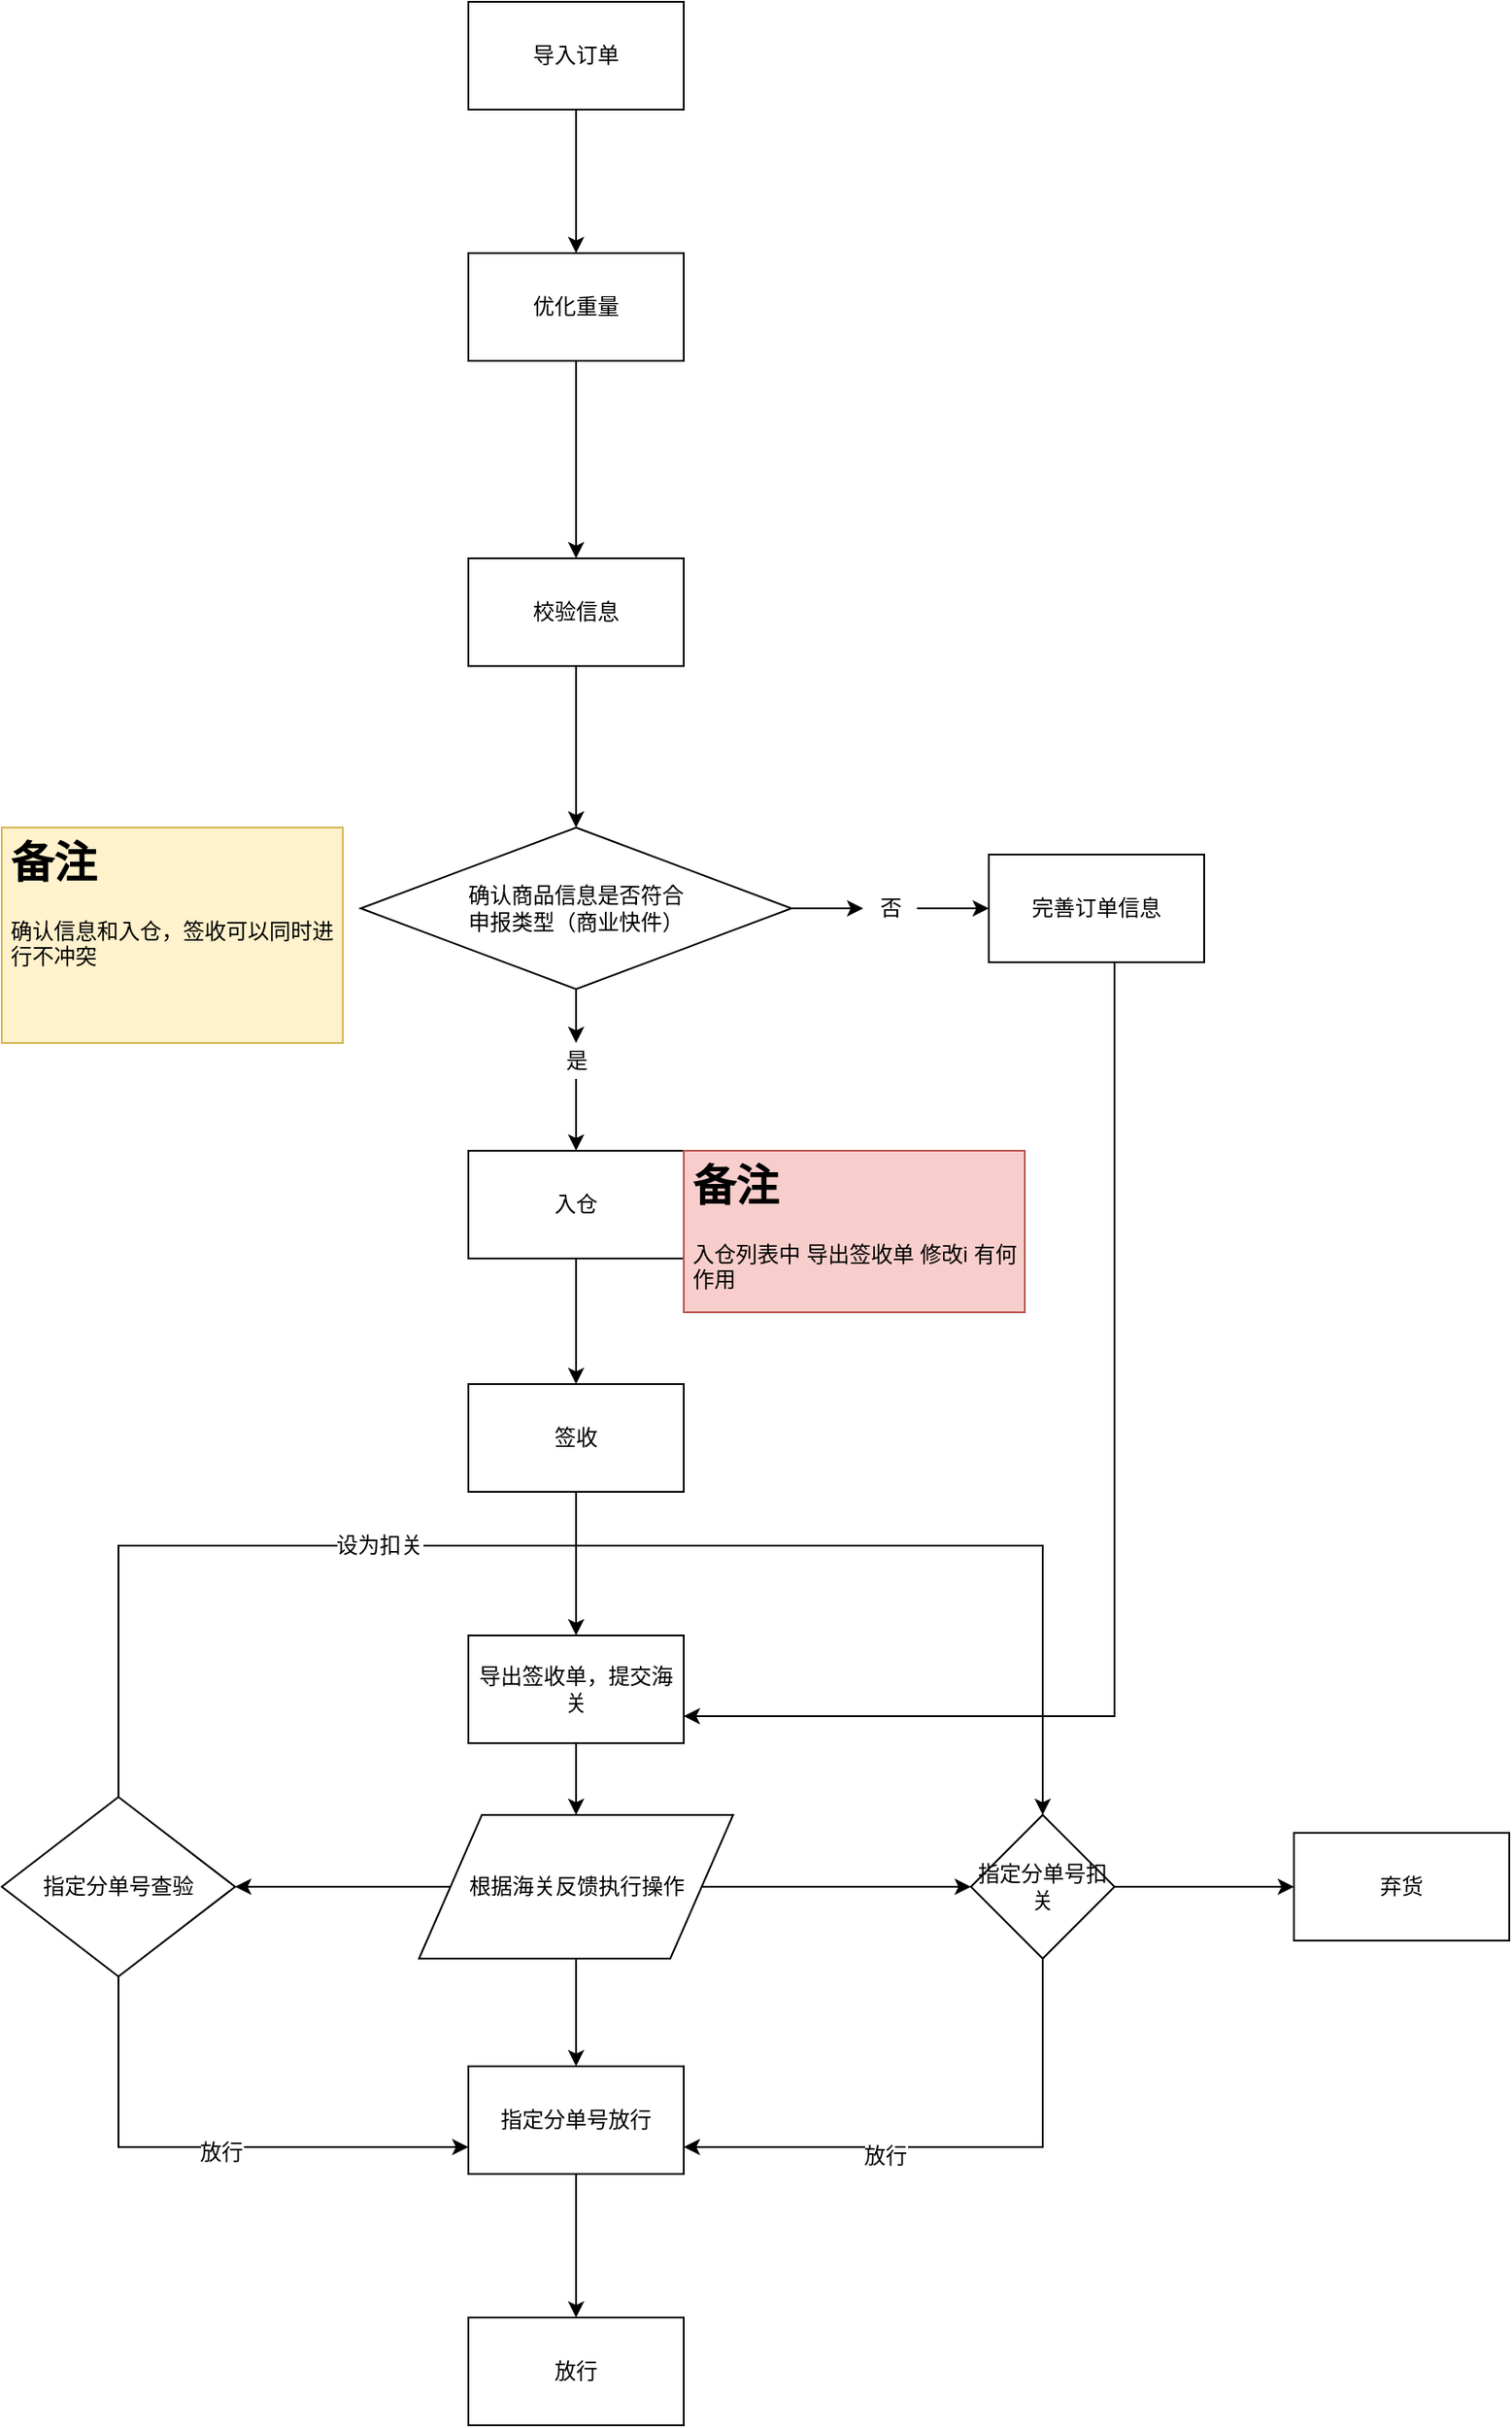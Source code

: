 <mxfile version="12.4.3" type="github" pages="1">
  <diagram id="EVOOky_ZT5IfMZzN4svs" name="Page-1">
    <mxGraphModel dx="1360" dy="802" grid="1" gridSize="10" guides="1" tooltips="1" connect="1" arrows="1" fold="1" page="1" pageScale="1" pageWidth="827" pageHeight="1169" math="0" shadow="0">
      <root>
        <mxCell id="0"/>
        <mxCell id="1" parent="0"/>
        <mxCell id="E2bD5ywFKokk-ImHggS_-3" value="" style="edgeStyle=orthogonalEdgeStyle;rounded=0;orthogonalLoop=1;jettySize=auto;html=1;" edge="1" parent="1" source="E2bD5ywFKokk-ImHggS_-1" target="E2bD5ywFKokk-ImHggS_-2">
          <mxGeometry relative="1" as="geometry"/>
        </mxCell>
        <mxCell id="E2bD5ywFKokk-ImHggS_-1" value="导入订单" style="rounded=0;whiteSpace=wrap;html=1;" vertex="1" parent="1">
          <mxGeometry x="330" y="40" width="120" height="60" as="geometry"/>
        </mxCell>
        <mxCell id="E2bD5ywFKokk-ImHggS_-5" value="" style="edgeStyle=orthogonalEdgeStyle;rounded=0;orthogonalLoop=1;jettySize=auto;html=1;" edge="1" parent="1" source="E2bD5ywFKokk-ImHggS_-2" target="E2bD5ywFKokk-ImHggS_-6">
          <mxGeometry relative="1" as="geometry">
            <mxPoint x="390" y="320" as="targetPoint"/>
          </mxGeometry>
        </mxCell>
        <mxCell id="E2bD5ywFKokk-ImHggS_-2" value="优化重量" style="rounded=0;whiteSpace=wrap;html=1;" vertex="1" parent="1">
          <mxGeometry x="330" y="180" width="120" height="60" as="geometry"/>
        </mxCell>
        <mxCell id="E2bD5ywFKokk-ImHggS_-9" value="" style="edgeStyle=orthogonalEdgeStyle;rounded=0;orthogonalLoop=1;jettySize=auto;html=1;entryX=0.5;entryY=0;entryDx=0;entryDy=0;" edge="1" parent="1" source="E2bD5ywFKokk-ImHggS_-6" target="E2bD5ywFKokk-ImHggS_-14">
          <mxGeometry relative="1" as="geometry">
            <mxPoint x="390" y="490" as="targetPoint"/>
          </mxGeometry>
        </mxCell>
        <mxCell id="E2bD5ywFKokk-ImHggS_-6" value="校验信息" style="rounded=0;whiteSpace=wrap;html=1;" vertex="1" parent="1">
          <mxGeometry x="330" y="350" width="120" height="60" as="geometry"/>
        </mxCell>
        <mxCell id="E2bD5ywFKokk-ImHggS_-27" style="edgeStyle=orthogonalEdgeStyle;rounded=0;orthogonalLoop=1;jettySize=auto;html=1;entryX=0.5;entryY=0;entryDx=0;entryDy=0;" edge="1" parent="1" source="E2bD5ywFKokk-ImHggS_-26" target="E2bD5ywFKokk-ImHggS_-29">
          <mxGeometry relative="1" as="geometry">
            <mxPoint x="390" y="670" as="targetPoint"/>
          </mxGeometry>
        </mxCell>
        <mxCell id="E2bD5ywFKokk-ImHggS_-28" style="edgeStyle=orthogonalEdgeStyle;rounded=0;orthogonalLoop=1;jettySize=auto;html=1;entryX=0;entryY=0.5;entryDx=0;entryDy=0;" edge="1" parent="1" source="E2bD5ywFKokk-ImHggS_-20" target="E2bD5ywFKokk-ImHggS_-19">
          <mxGeometry relative="1" as="geometry"/>
        </mxCell>
        <mxCell id="E2bD5ywFKokk-ImHggS_-14" value="确认商品信息是否符合&lt;br&gt;申报类型（商业快件）" style="rhombus;whiteSpace=wrap;html=1;" vertex="1" parent="1">
          <mxGeometry x="270" y="500" width="240" height="90" as="geometry"/>
        </mxCell>
        <mxCell id="E2bD5ywFKokk-ImHggS_-65" style="edgeStyle=orthogonalEdgeStyle;rounded=0;orthogonalLoop=1;jettySize=auto;html=1;entryX=1;entryY=0.75;entryDx=0;entryDy=0;" edge="1" parent="1" source="E2bD5ywFKokk-ImHggS_-19" target="E2bD5ywFKokk-ImHggS_-36">
          <mxGeometry relative="1" as="geometry">
            <Array as="points">
              <mxPoint x="690" y="995"/>
            </Array>
          </mxGeometry>
        </mxCell>
        <mxCell id="E2bD5ywFKokk-ImHggS_-19" value="完善订单信息" style="rounded=0;whiteSpace=wrap;html=1;" vertex="1" parent="1">
          <mxGeometry x="620" y="515" width="120" height="60" as="geometry"/>
        </mxCell>
        <mxCell id="E2bD5ywFKokk-ImHggS_-33" style="edgeStyle=orthogonalEdgeStyle;rounded=0;orthogonalLoop=1;jettySize=auto;html=1;" edge="1" parent="1" source="E2bD5ywFKokk-ImHggS_-29" target="E2bD5ywFKokk-ImHggS_-30">
          <mxGeometry relative="1" as="geometry"/>
        </mxCell>
        <mxCell id="E2bD5ywFKokk-ImHggS_-29" value="入仓" style="rounded=0;whiteSpace=wrap;html=1;" vertex="1" parent="1">
          <mxGeometry x="330" y="680" width="120" height="60" as="geometry"/>
        </mxCell>
        <mxCell id="E2bD5ywFKokk-ImHggS_-37" value="" style="edgeStyle=orthogonalEdgeStyle;rounded=0;orthogonalLoop=1;jettySize=auto;html=1;" edge="1" parent="1" source="E2bD5ywFKokk-ImHggS_-30" target="E2bD5ywFKokk-ImHggS_-36">
          <mxGeometry relative="1" as="geometry"/>
        </mxCell>
        <mxCell id="E2bD5ywFKokk-ImHggS_-30" value="签收" style="rounded=0;whiteSpace=wrap;html=1;" vertex="1" parent="1">
          <mxGeometry x="330" y="810" width="120" height="60" as="geometry"/>
        </mxCell>
        <mxCell id="E2bD5ywFKokk-ImHggS_-39" value="" style="edgeStyle=orthogonalEdgeStyle;rounded=0;orthogonalLoop=1;jettySize=auto;html=1;" edge="1" parent="1" source="E2bD5ywFKokk-ImHggS_-36" target="E2bD5ywFKokk-ImHggS_-41">
          <mxGeometry relative="1" as="geometry">
            <mxPoint x="390" y="1090" as="targetPoint"/>
          </mxGeometry>
        </mxCell>
        <mxCell id="E2bD5ywFKokk-ImHggS_-36" value="导出签收单，提交海关" style="rounded=0;whiteSpace=wrap;html=1;" vertex="1" parent="1">
          <mxGeometry x="330" y="950" width="120" height="60" as="geometry"/>
        </mxCell>
        <mxCell id="E2bD5ywFKokk-ImHggS_-20" value="否" style="text;html=1;align=center;verticalAlign=middle;resizable=0;points=[];;autosize=1;" vertex="1" parent="1">
          <mxGeometry x="550" y="535" width="30" height="20" as="geometry"/>
        </mxCell>
        <mxCell id="E2bD5ywFKokk-ImHggS_-31" style="edgeStyle=orthogonalEdgeStyle;rounded=0;orthogonalLoop=1;jettySize=auto;html=1;entryX=0;entryY=0.5;entryDx=0;entryDy=0;" edge="1" parent="1" source="E2bD5ywFKokk-ImHggS_-14" target="E2bD5ywFKokk-ImHggS_-20">
          <mxGeometry relative="1" as="geometry">
            <mxPoint x="510" y="545" as="sourcePoint"/>
            <mxPoint x="620" y="545" as="targetPoint"/>
          </mxGeometry>
        </mxCell>
        <mxCell id="E2bD5ywFKokk-ImHggS_-26" value="是" style="text;html=1;align=center;verticalAlign=middle;resizable=0;points=[];;autosize=1;" vertex="1" parent="1">
          <mxGeometry x="375" y="620" width="30" height="20" as="geometry"/>
        </mxCell>
        <mxCell id="E2bD5ywFKokk-ImHggS_-32" style="edgeStyle=orthogonalEdgeStyle;rounded=0;orthogonalLoop=1;jettySize=auto;html=1;entryX=0.5;entryY=0;entryDx=0;entryDy=0;" edge="1" parent="1" source="E2bD5ywFKokk-ImHggS_-14" target="E2bD5ywFKokk-ImHggS_-26">
          <mxGeometry relative="1" as="geometry">
            <mxPoint x="390" y="590" as="sourcePoint"/>
            <mxPoint x="390" y="680" as="targetPoint"/>
          </mxGeometry>
        </mxCell>
        <mxCell id="E2bD5ywFKokk-ImHggS_-34" value="&lt;h1&gt;备注&lt;/h1&gt;&lt;p&gt;确认信息和入仓，签收可以同时进行不冲突&lt;/p&gt;" style="text;html=1;strokeColor=#d6b656;fillColor=#fff2cc;spacing=5;spacingTop=-20;whiteSpace=wrap;overflow=hidden;rounded=0;" vertex="1" parent="1">
          <mxGeometry x="70" y="500" width="190" height="120" as="geometry"/>
        </mxCell>
        <mxCell id="E2bD5ywFKokk-ImHggS_-35" value="&lt;h1&gt;备注&lt;/h1&gt;&lt;p&gt;入仓列表中 导出签收单 修改i 有何作用&lt;/p&gt;" style="text;html=1;strokeColor=#b85450;fillColor=#f8cecc;spacing=5;spacingTop=-20;whiteSpace=wrap;overflow=hidden;rounded=0;" vertex="1" parent="1">
          <mxGeometry x="450" y="680" width="190" height="90" as="geometry"/>
        </mxCell>
        <mxCell id="E2bD5ywFKokk-ImHggS_-43" value="" style="edgeStyle=orthogonalEdgeStyle;rounded=0;orthogonalLoop=1;jettySize=auto;html=1;" edge="1" parent="1" source="E2bD5ywFKokk-ImHggS_-41" target="E2bD5ywFKokk-ImHggS_-50">
          <mxGeometry relative="1" as="geometry">
            <mxPoint x="390" y="1210" as="targetPoint"/>
          </mxGeometry>
        </mxCell>
        <mxCell id="E2bD5ywFKokk-ImHggS_-45" value="" style="edgeStyle=orthogonalEdgeStyle;rounded=0;orthogonalLoop=1;jettySize=auto;html=1;entryX=1;entryY=0.5;entryDx=0;entryDy=0;" edge="1" parent="1" source="E2bD5ywFKokk-ImHggS_-41" target="E2bD5ywFKokk-ImHggS_-55">
          <mxGeometry relative="1" as="geometry">
            <mxPoint x="200" y="1090" as="targetPoint"/>
          </mxGeometry>
        </mxCell>
        <mxCell id="E2bD5ywFKokk-ImHggS_-47" value="" style="edgeStyle=orthogonalEdgeStyle;rounded=0;orthogonalLoop=1;jettySize=auto;html=1;entryX=0;entryY=0.5;entryDx=0;entryDy=0;" edge="1" parent="1" source="E2bD5ywFKokk-ImHggS_-41" target="E2bD5ywFKokk-ImHggS_-57">
          <mxGeometry relative="1" as="geometry">
            <mxPoint x="590" y="1090" as="targetPoint"/>
          </mxGeometry>
        </mxCell>
        <mxCell id="E2bD5ywFKokk-ImHggS_-41" value="根据海关反馈执行操作" style="shape=parallelogram;perimeter=parallelogramPerimeter;whiteSpace=wrap;html=1;" vertex="1" parent="1">
          <mxGeometry x="302.5" y="1050" width="175" height="80" as="geometry"/>
        </mxCell>
        <mxCell id="E2bD5ywFKokk-ImHggS_-54" style="edgeStyle=orthogonalEdgeStyle;rounded=0;orthogonalLoop=1;jettySize=auto;html=1;entryX=1;entryY=0.75;entryDx=0;entryDy=0;" edge="1" parent="1" target="E2bD5ywFKokk-ImHggS_-50">
          <mxGeometry relative="1" as="geometry">
            <mxPoint x="650" y="1120" as="sourcePoint"/>
            <Array as="points">
              <mxPoint x="650" y="1235"/>
            </Array>
          </mxGeometry>
        </mxCell>
        <mxCell id="E2bD5ywFKokk-ImHggS_-59" value="放行" style="text;html=1;align=center;verticalAlign=middle;resizable=0;points=[];;labelBackgroundColor=#ffffff;" vertex="1" connectable="0" parent="E2bD5ywFKokk-ImHggS_-54">
          <mxGeometry x="0.289" y="5" relative="1" as="geometry">
            <mxPoint as="offset"/>
          </mxGeometry>
        </mxCell>
        <mxCell id="E2bD5ywFKokk-ImHggS_-52" value="" style="edgeStyle=orthogonalEdgeStyle;rounded=0;orthogonalLoop=1;jettySize=auto;html=1;" edge="1" parent="1" source="E2bD5ywFKokk-ImHggS_-50" target="E2bD5ywFKokk-ImHggS_-51">
          <mxGeometry relative="1" as="geometry"/>
        </mxCell>
        <mxCell id="E2bD5ywFKokk-ImHggS_-50" value="指定分单号放行" style="rounded=0;whiteSpace=wrap;html=1;" vertex="1" parent="1">
          <mxGeometry x="330" y="1190" width="120" height="60" as="geometry"/>
        </mxCell>
        <mxCell id="E2bD5ywFKokk-ImHggS_-51" value="放行" style="rounded=0;whiteSpace=wrap;html=1;" vertex="1" parent="1">
          <mxGeometry x="330" y="1330" width="120" height="60" as="geometry"/>
        </mxCell>
        <mxCell id="E2bD5ywFKokk-ImHggS_-56" style="edgeStyle=orthogonalEdgeStyle;rounded=0;orthogonalLoop=1;jettySize=auto;html=1;entryX=0;entryY=0.75;entryDx=0;entryDy=0;" edge="1" parent="1" source="E2bD5ywFKokk-ImHggS_-55" target="E2bD5ywFKokk-ImHggS_-50">
          <mxGeometry relative="1" as="geometry">
            <Array as="points">
              <mxPoint x="135" y="1235"/>
            </Array>
          </mxGeometry>
        </mxCell>
        <mxCell id="E2bD5ywFKokk-ImHggS_-60" value="放行" style="text;html=1;align=center;verticalAlign=middle;resizable=0;points=[];;labelBackgroundColor=#ffffff;" vertex="1" connectable="0" parent="E2bD5ywFKokk-ImHggS_-56">
          <mxGeometry x="-0.345" y="57" relative="1" as="geometry">
            <mxPoint x="57" y="60" as="offset"/>
          </mxGeometry>
        </mxCell>
        <mxCell id="E2bD5ywFKokk-ImHggS_-58" style="edgeStyle=orthogonalEdgeStyle;rounded=0;orthogonalLoop=1;jettySize=auto;html=1;entryX=0.5;entryY=0;entryDx=0;entryDy=0;" edge="1" parent="1" source="E2bD5ywFKokk-ImHggS_-55" target="E2bD5ywFKokk-ImHggS_-57">
          <mxGeometry relative="1" as="geometry">
            <Array as="points">
              <mxPoint x="135" y="900"/>
              <mxPoint x="650" y="900"/>
            </Array>
          </mxGeometry>
        </mxCell>
        <mxCell id="E2bD5ywFKokk-ImHggS_-61" value="设为扣关" style="text;html=1;align=center;verticalAlign=middle;resizable=0;points=[];;labelBackgroundColor=#ffffff;" vertex="1" connectable="0" parent="E2bD5ywFKokk-ImHggS_-58">
          <mxGeometry x="-0.652" y="-98" relative="1" as="geometry">
            <mxPoint x="145" y="-98" as="offset"/>
          </mxGeometry>
        </mxCell>
        <mxCell id="E2bD5ywFKokk-ImHggS_-55" value="&lt;span style=&quot;white-space: normal&quot;&gt;指定分单号查验&lt;/span&gt;" style="rhombus;whiteSpace=wrap;html=1;" vertex="1" parent="1">
          <mxGeometry x="70" y="1040" width="130" height="100" as="geometry"/>
        </mxCell>
        <mxCell id="E2bD5ywFKokk-ImHggS_-63" value="" style="edgeStyle=orthogonalEdgeStyle;rounded=0;orthogonalLoop=1;jettySize=auto;html=1;" edge="1" parent="1" source="E2bD5ywFKokk-ImHggS_-57" target="E2bD5ywFKokk-ImHggS_-64">
          <mxGeometry relative="1" as="geometry">
            <mxPoint x="770" y="1090" as="targetPoint"/>
          </mxGeometry>
        </mxCell>
        <mxCell id="E2bD5ywFKokk-ImHggS_-57" value="指定分单号扣关" style="rhombus;whiteSpace=wrap;html=1;" vertex="1" parent="1">
          <mxGeometry x="610" y="1050" width="80" height="80" as="geometry"/>
        </mxCell>
        <mxCell id="E2bD5ywFKokk-ImHggS_-64" value="弃货" style="rounded=0;whiteSpace=wrap;html=1;" vertex="1" parent="1">
          <mxGeometry x="790" y="1060" width="120" height="60" as="geometry"/>
        </mxCell>
      </root>
    </mxGraphModel>
  </diagram>
</mxfile>
